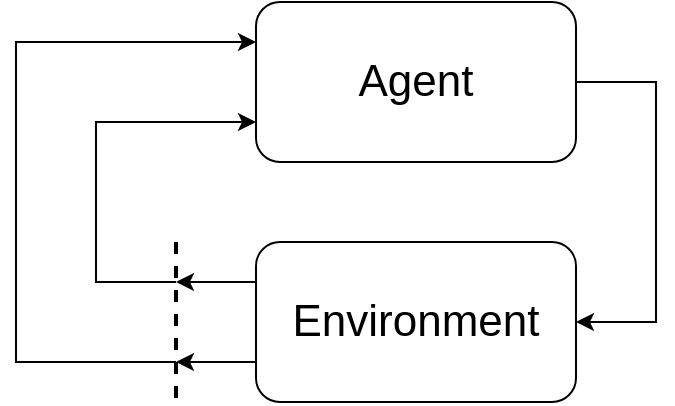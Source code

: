 <mxfile version="22.1.5" type="github">
  <diagram name="第 1 页" id="5hUh-e7LYVzBwPmCk2DY">
    <mxGraphModel dx="1348" dy="1284" grid="1" gridSize="10" guides="1" tooltips="1" connect="1" arrows="1" fold="1" page="1" pageScale="1" pageWidth="827" pageHeight="1169" math="0" shadow="0">
      <root>
        <mxCell id="0" />
        <mxCell id="1" parent="0" />
        <mxCell id="-2lI1kvxWh023HJQ2cCv-26" style="edgeStyle=orthogonalEdgeStyle;rounded=0;orthogonalLoop=1;jettySize=auto;html=1;exitX=1;exitY=0.5;exitDx=0;exitDy=0;entryX=1;entryY=0.5;entryDx=0;entryDy=0;" edge="1" parent="1" source="-2lI1kvxWh023HJQ2cCv-1" target="-2lI1kvxWh023HJQ2cCv-2">
          <mxGeometry relative="1" as="geometry">
            <Array as="points">
              <mxPoint x="400" y="120" />
              <mxPoint x="400" y="240" />
            </Array>
          </mxGeometry>
        </mxCell>
        <mxCell id="-2lI1kvxWh023HJQ2cCv-1" value="&lt;font style=&quot;font-size: 22px;&quot;&gt;Agent&lt;/font&gt;" style="rounded=1;whiteSpace=wrap;html=1;" vertex="1" parent="1">
          <mxGeometry x="200" y="80" width="160" height="80" as="geometry" />
        </mxCell>
        <mxCell id="-2lI1kvxWh023HJQ2cCv-2" value="&lt;font style=&quot;font-size: 22px;&quot;&gt;Environment&lt;/font&gt;" style="rounded=1;whiteSpace=wrap;html=1;" vertex="1" parent="1">
          <mxGeometry x="200" y="200" width="160" height="80" as="geometry" />
        </mxCell>
        <mxCell id="-2lI1kvxWh023HJQ2cCv-24" style="edgeStyle=orthogonalEdgeStyle;rounded=0;orthogonalLoop=1;jettySize=auto;html=1;exitX=0.25;exitY=0.5;exitDx=0;exitDy=0;exitPerimeter=0;entryX=0;entryY=0.75;entryDx=0;entryDy=0;" edge="1" parent="1" source="-2lI1kvxWh023HJQ2cCv-15" target="-2lI1kvxWh023HJQ2cCv-1">
          <mxGeometry relative="1" as="geometry">
            <Array as="points">
              <mxPoint x="120" y="220" />
              <mxPoint x="120" y="140" />
            </Array>
          </mxGeometry>
        </mxCell>
        <mxCell id="-2lI1kvxWh023HJQ2cCv-25" style="edgeStyle=orthogonalEdgeStyle;rounded=0;orthogonalLoop=1;jettySize=auto;html=1;exitX=0.75;exitY=0.5;exitDx=0;exitDy=0;exitPerimeter=0;entryX=0;entryY=0.25;entryDx=0;entryDy=0;" edge="1" parent="1" source="-2lI1kvxWh023HJQ2cCv-15" target="-2lI1kvxWh023HJQ2cCv-1">
          <mxGeometry relative="1" as="geometry">
            <Array as="points">
              <mxPoint x="80" y="260" />
              <mxPoint x="80" y="100" />
            </Array>
          </mxGeometry>
        </mxCell>
        <mxCell id="-2lI1kvxWh023HJQ2cCv-15" value="" style="line;strokeWidth=2;direction=south;html=1;dashed=1;" vertex="1" parent="1">
          <mxGeometry x="155" y="200" width="10" height="80" as="geometry" />
        </mxCell>
        <mxCell id="-2lI1kvxWh023HJQ2cCv-17" style="edgeStyle=orthogonalEdgeStyle;rounded=0;orthogonalLoop=1;jettySize=auto;html=1;exitX=0;exitY=0.25;exitDx=0;exitDy=0;entryX=0.25;entryY=0.5;entryDx=0;entryDy=0;entryPerimeter=0;" edge="1" parent="1" source="-2lI1kvxWh023HJQ2cCv-2" target="-2lI1kvxWh023HJQ2cCv-15">
          <mxGeometry relative="1" as="geometry" />
        </mxCell>
        <mxCell id="-2lI1kvxWh023HJQ2cCv-19" style="edgeStyle=orthogonalEdgeStyle;rounded=0;orthogonalLoop=1;jettySize=auto;html=1;exitX=0;exitY=0.75;exitDx=0;exitDy=0;entryX=0.75;entryY=0.5;entryDx=0;entryDy=0;entryPerimeter=0;" edge="1" parent="1" source="-2lI1kvxWh023HJQ2cCv-2" target="-2lI1kvxWh023HJQ2cCv-15">
          <mxGeometry relative="1" as="geometry" />
        </mxCell>
      </root>
    </mxGraphModel>
  </diagram>
</mxfile>
